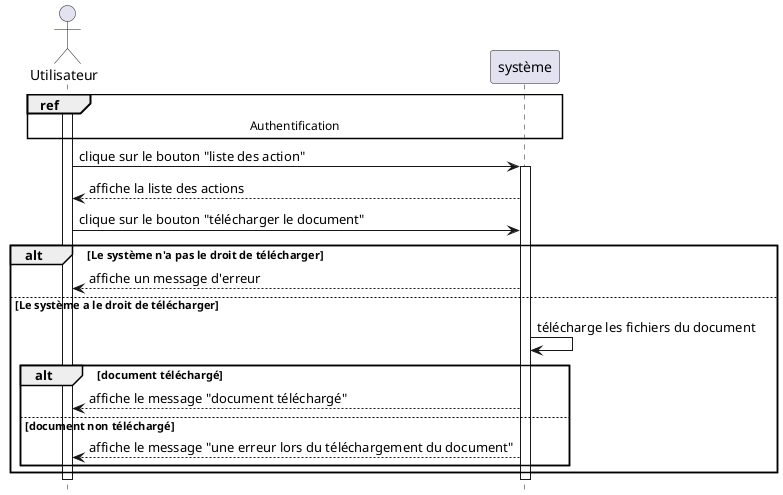 @startuml download
hide footbox


actor "Utilisateur" as user
participant "système" as system


ref over user, system : Authentification
activate user
user -> system : clique sur le bouton "liste des action"
activate system
system --> user : affiche la liste des actions
user -> system : clique sur le bouton "télécharger le document"
alt Le système n'a pas le droit de télécharger
    system --> user : affiche un message d'erreur
else Le système a le droit de télécharger
    system -> system : télécharge les fichiers du document
alt document téléchargé
    system --> user : affiche le message "document téléchargé"
else document non téléchargé
    system --> user : affiche le message "une erreur lors du téléchargement du document"
end
end
deactivate system
deactivate user